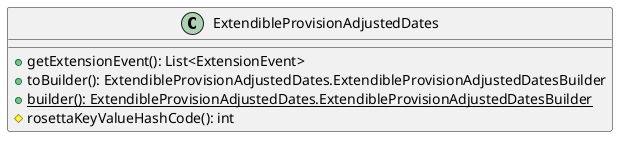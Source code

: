 @startuml

    class ExtendibleProvisionAdjustedDates [[ExtendibleProvisionAdjustedDates.html]] {
        +getExtensionEvent(): List<ExtensionEvent>
        +toBuilder(): ExtendibleProvisionAdjustedDates.ExtendibleProvisionAdjustedDatesBuilder
        {static} +builder(): ExtendibleProvisionAdjustedDates.ExtendibleProvisionAdjustedDatesBuilder
        #rosettaKeyValueHashCode(): int
    }

@enduml
